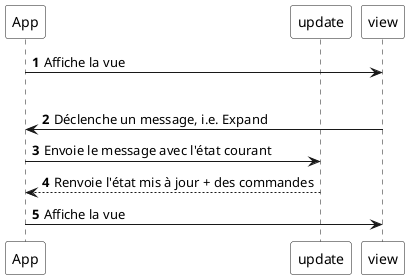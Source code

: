 @startuml
autonumber
participant App #white
participant update #white
participant view #white

App -> view : Affiche la vue
|||
view -> App : Déclenche un message, i.e. Expand
App -> update : Envoie le message avec l'état courant
update --> App : Renvoie l'état mis à jour + des commandes
App -> view : Affiche la vue
@enduml
